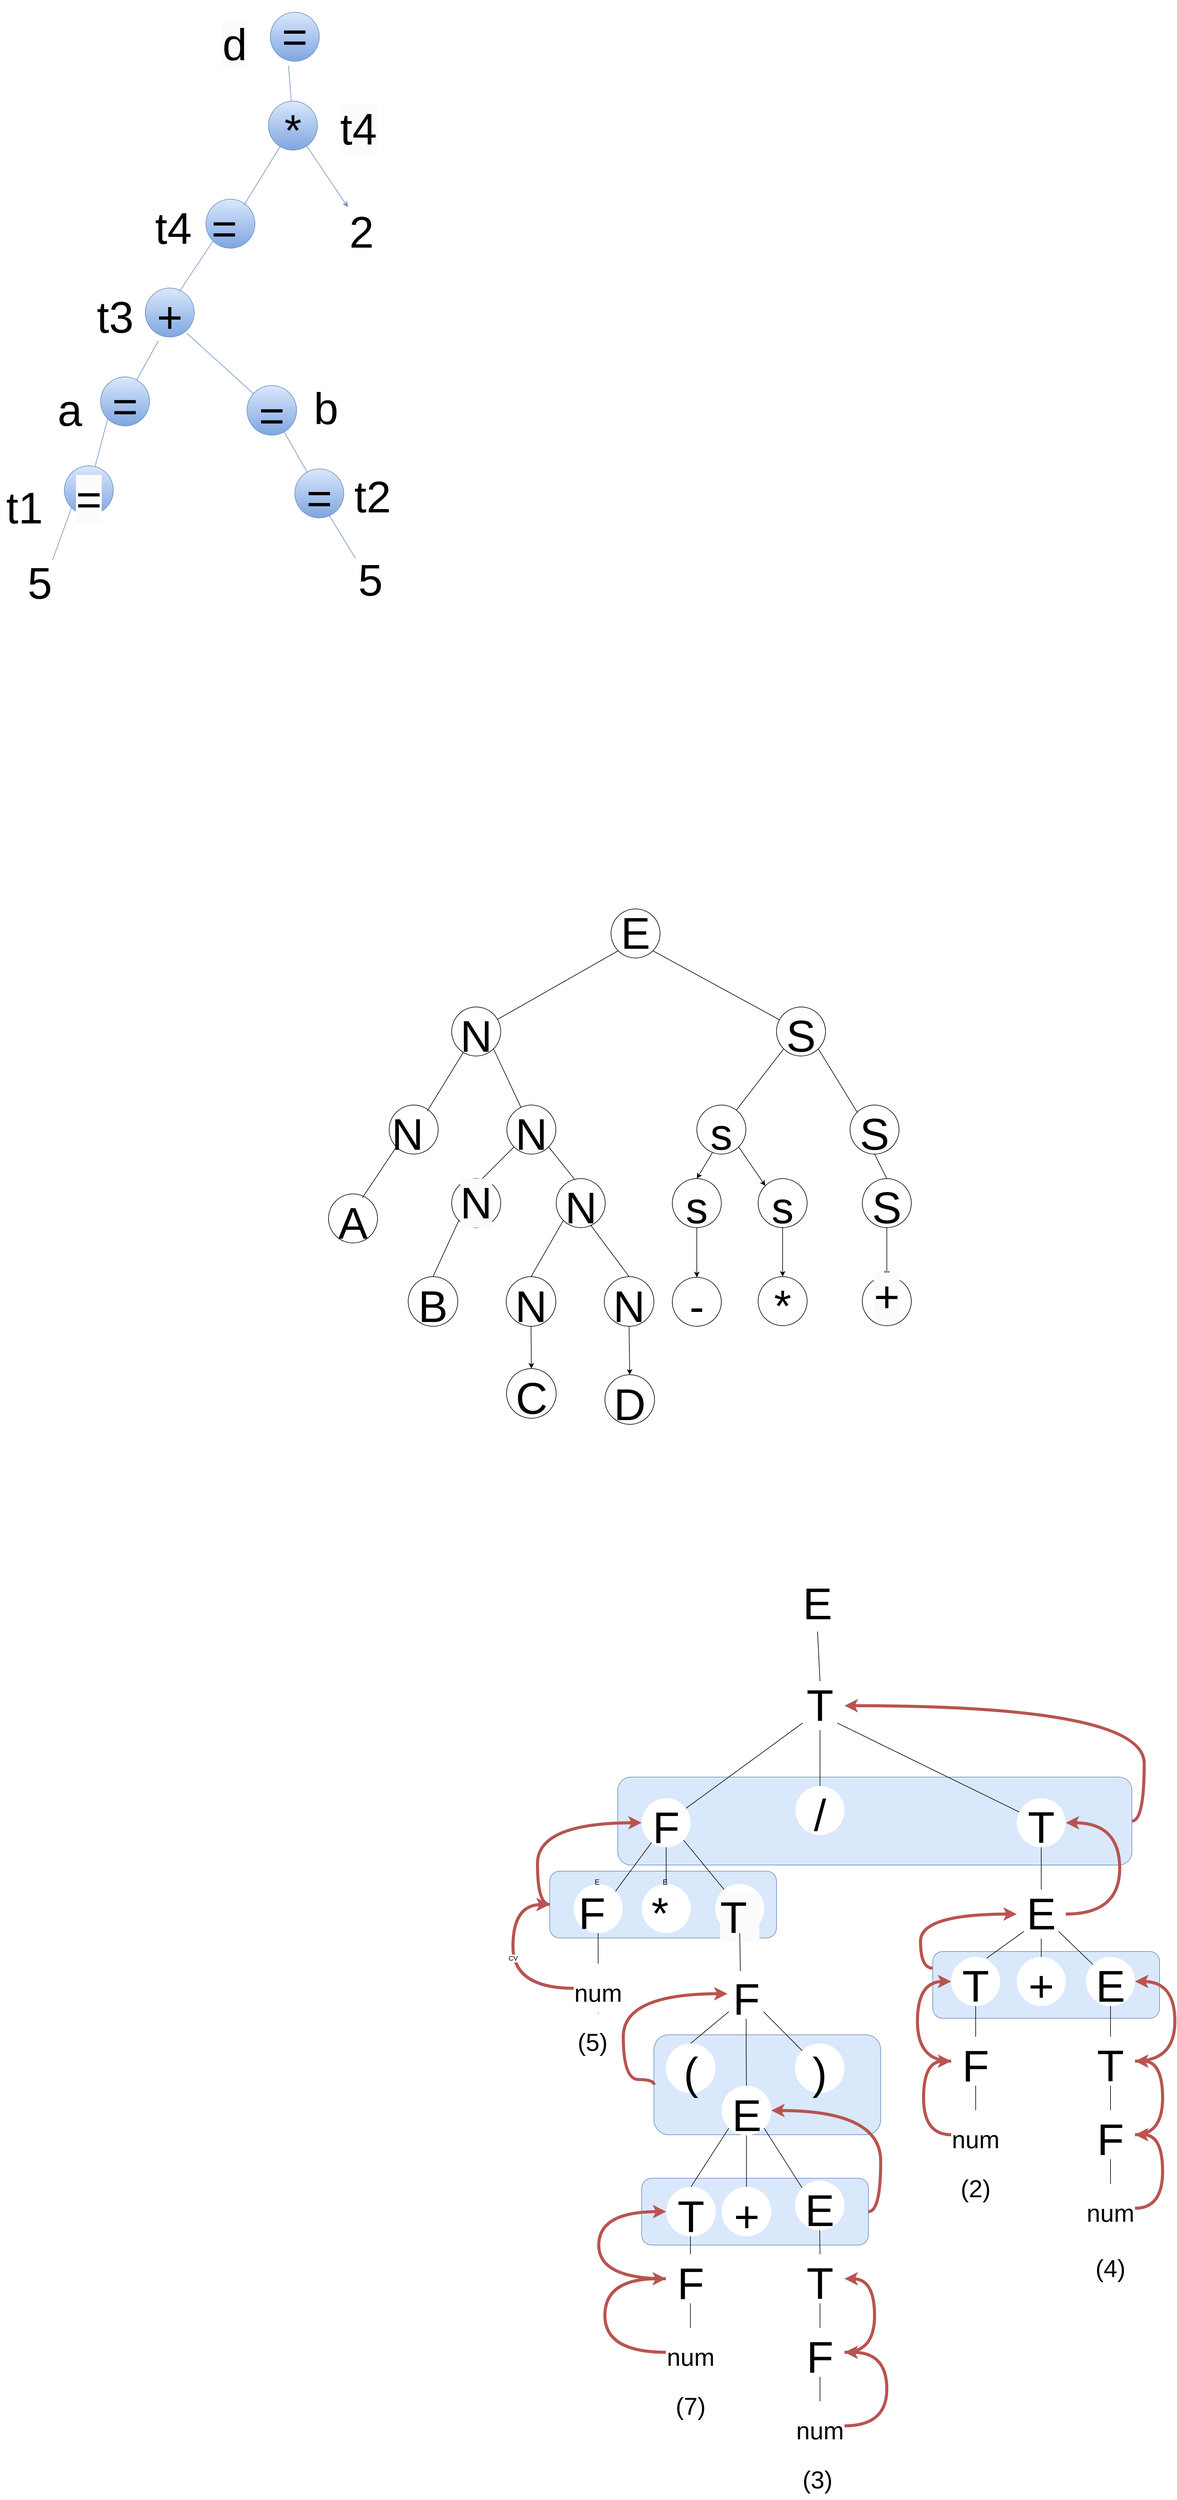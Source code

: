 <mxfile version="21.3.7" type="github">
  <diagram name="Página-1" id="ctuaCCEONeRu-UQQ15on">
    <mxGraphModel dx="4300" dy="3403" grid="0" gridSize="10" guides="0" tooltips="1" connect="0" arrows="1" fold="1" page="0" pageScale="1" pageWidth="827" pageHeight="1169" math="0" shadow="0">
      <root>
        <mxCell id="0" />
        <mxCell id="1" parent="0" />
        <mxCell id="TmmVjf3RlNFTlxT1t_Zc-83" style="edgeStyle=orthogonalEdgeStyle;rounded=0;orthogonalLoop=1;jettySize=auto;html=1;exitX=1;exitY=0.5;exitDx=0;exitDy=0;entryX=1;entryY=0.5;entryDx=0;entryDy=0;curved=1;fillColor=#f8cecc;strokeColor=#b85450;strokeWidth=5;" edge="1" parent="1" source="TmmVjf3RlNFTlxT1t_Zc-82" target="Yp0V5SWUf1lsGIYas0BM-96">
          <mxGeometry relative="1" as="geometry" />
        </mxCell>
        <mxCell id="TmmVjf3RlNFTlxT1t_Zc-82" value="" style="rounded=1;whiteSpace=wrap;html=1;fillColor=#dae8fc;strokeColor=#6c8ebf;" vertex="1" parent="1">
          <mxGeometry x="541" y="1496.5" width="839" height="143.5" as="geometry" />
        </mxCell>
        <mxCell id="TmmVjf3RlNFTlxT1t_Zc-57" value="" style="rounded=1;whiteSpace=wrap;html=1;fillColor=#dae8fc;strokeColor=#6c8ebf;" vertex="1" parent="1">
          <mxGeometry x="580" y="2151" width="370" height="109" as="geometry" />
        </mxCell>
        <mxCell id="TmmVjf3RlNFTlxT1t_Zc-56" value="" style="rounded=1;whiteSpace=wrap;html=1;fillColor=#dae8fc;strokeColor=#6c8ebf;" vertex="1" parent="1">
          <mxGeometry x="600" y="1917" width="370" height="163" as="geometry" />
        </mxCell>
        <mxCell id="TmmVjf3RlNFTlxT1t_Zc-79" style="edgeStyle=orthogonalEdgeStyle;rounded=0;orthogonalLoop=1;jettySize=auto;html=1;exitX=0;exitY=0.25;exitDx=0;exitDy=0;entryX=0;entryY=0.5;entryDx=0;entryDy=0;curved=1;fillColor=#f8cecc;strokeColor=#b85450;strokeWidth=5;" edge="1" parent="1" source="TmmVjf3RlNFTlxT1t_Zc-55" target="Yp0V5SWUf1lsGIYas0BM-104">
          <mxGeometry relative="1" as="geometry" />
        </mxCell>
        <mxCell id="TmmVjf3RlNFTlxT1t_Zc-55" value="" style="rounded=1;whiteSpace=wrap;html=1;fillColor=#dae8fc;strokeColor=#6c8ebf;" vertex="1" parent="1">
          <mxGeometry x="1055" y="1781" width="370" height="109" as="geometry" />
        </mxCell>
        <mxCell id="Yp0V5SWUf1lsGIYas0BM-1" value="&lt;span style=&quot;font-size: 72px;&quot;&gt;E&lt;/span&gt;" style="ellipse;whiteSpace=wrap;html=1;aspect=fixed;" parent="1" vertex="1">
          <mxGeometry x="530" y="80" width="80" height="80" as="geometry" />
        </mxCell>
        <mxCell id="TmmVjf3RlNFTlxT1t_Zc-58" style="edgeStyle=orthogonalEdgeStyle;rounded=0;orthogonalLoop=1;jettySize=auto;html=1;exitX=0;exitY=0.5;exitDx=0;exitDy=0;entryX=0;entryY=0.5;entryDx=0;entryDy=0;curved=1;strokeWidth=5;fillColor=#f8cecc;strokeColor=#b85450;" edge="1" parent="1" source="TmmVjf3RlNFTlxT1t_Zc-54" target="Yp0V5SWUf1lsGIYas0BM-97">
          <mxGeometry relative="1" as="geometry" />
        </mxCell>
        <mxCell id="TmmVjf3RlNFTlxT1t_Zc-54" value="" style="rounded=1;whiteSpace=wrap;html=1;fillColor=#dae8fc;strokeColor=#6c8ebf;" vertex="1" parent="1">
          <mxGeometry x="430" y="1650" width="370" height="109" as="geometry" />
        </mxCell>
        <mxCell id="Yp0V5SWUf1lsGIYas0BM-2" value="&lt;br&gt;&lt;span style=&quot;font-size: 72px;&quot;&gt;N&lt;/span&gt;" style="ellipse;whiteSpace=wrap;html=1;aspect=fixed;" parent="1" vertex="1">
          <mxGeometry x="270" y="240" width="80" height="80" as="geometry" />
        </mxCell>
        <mxCell id="Yp0V5SWUf1lsGIYas0BM-3" value="&lt;br&gt;&lt;span style=&quot;font-size: 72px;&quot;&gt;S&lt;/span&gt;&lt;br&gt;" style="ellipse;whiteSpace=wrap;html=1;aspect=fixed;" parent="1" vertex="1">
          <mxGeometry x="800" y="240" width="80" height="80" as="geometry" />
        </mxCell>
        <mxCell id="Yp0V5SWUf1lsGIYas0BM-4" value="&lt;br&gt;&lt;span style=&quot;font-size: 72px;&quot;&gt;N&amp;nbsp;&lt;/span&gt;&lt;br&gt;" style="ellipse;whiteSpace=wrap;html=1;aspect=fixed;" parent="1" vertex="1">
          <mxGeometry x="168" y="400" width="80" height="80" as="geometry" />
        </mxCell>
        <mxCell id="Yp0V5SWUf1lsGIYas0BM-5" value="&lt;br&gt;&lt;span style=&quot;font-size: 72px;&quot;&gt;N&lt;/span&gt;" style="ellipse;whiteSpace=wrap;html=1;aspect=fixed;" parent="1" vertex="1">
          <mxGeometry x="360" y="400" width="80" height="80" as="geometry" />
        </mxCell>
        <mxCell id="Yp0V5SWUf1lsGIYas0BM-47" style="edgeStyle=none;rounded=0;orthogonalLoop=1;jettySize=auto;html=1;entryX=0.5;entryY=0;entryDx=0;entryDy=0;" parent="1" target="Yp0V5SWUf1lsGIYas0BM-46" edge="1">
          <mxGeometry relative="1" as="geometry">
            <mxPoint x="700" y="470" as="sourcePoint" />
          </mxGeometry>
        </mxCell>
        <mxCell id="Yp0V5SWUf1lsGIYas0BM-49" style="edgeStyle=none;rounded=0;orthogonalLoop=1;jettySize=auto;html=1;exitX=1;exitY=1;exitDx=0;exitDy=0;entryX=0;entryY=0;entryDx=0;entryDy=0;" parent="1" source="Yp0V5SWUf1lsGIYas0BM-6" target="Yp0V5SWUf1lsGIYas0BM-48" edge="1">
          <mxGeometry relative="1" as="geometry" />
        </mxCell>
        <mxCell id="Yp0V5SWUf1lsGIYas0BM-6" value="&lt;br&gt;&lt;span style=&quot;font-size: 72px;&quot;&gt;s&lt;/span&gt;&lt;br&gt;" style="ellipse;whiteSpace=wrap;html=1;aspect=fixed;" parent="1" vertex="1">
          <mxGeometry x="670" y="400" width="80" height="80" as="geometry" />
        </mxCell>
        <mxCell id="Yp0V5SWUf1lsGIYas0BM-7" value="&lt;br&gt;&lt;span style=&quot;font-size: 72px;&quot;&gt;S&lt;/span&gt;&lt;br&gt;" style="ellipse;whiteSpace=wrap;html=1;aspect=fixed;" parent="1" vertex="1">
          <mxGeometry x="920" y="400" width="80" height="80" as="geometry" />
        </mxCell>
        <mxCell id="Yp0V5SWUf1lsGIYas0BM-8" value="&#xa;&lt;br style=&quot;border-color: var(--border-color); color: rgb(0, 0, 0); font-family: Helvetica; font-size: 12px; font-style: normal; font-variant-ligatures: normal; font-variant-caps: normal; font-weight: 400; letter-spacing: normal; orphans: 2; text-align: center; text-indent: 0px; text-transform: none; widows: 2; word-spacing: 0px; -webkit-text-stroke-width: 0px; background-color: rgb(251, 251, 251); text-decoration-thickness: initial; text-decoration-style: initial; text-decoration-color: initial;&quot;&gt;&lt;span style=&quot;border-color: var(--border-color); color: rgb(0, 0, 0); font-family: Helvetica; font-style: normal; font-variant-ligatures: normal; font-variant-caps: normal; font-weight: 400; letter-spacing: normal; orphans: 2; text-align: center; text-indent: 0px; text-transform: none; widows: 2; word-spacing: 0px; -webkit-text-stroke-width: 0px; background-color: rgb(251, 251, 251); text-decoration-thickness: initial; text-decoration-style: initial; text-decoration-color: initial; font-size: 72px;&quot;&gt;N&lt;/span&gt;&#xa;&#xa;" style="ellipse;whiteSpace=wrap;html=1;aspect=fixed;" parent="1" vertex="1">
          <mxGeometry x="270" y="520" width="80" height="80" as="geometry" />
        </mxCell>
        <mxCell id="Yp0V5SWUf1lsGIYas0BM-9" value="&lt;br&gt;&lt;span style=&quot;font-size: 72px;&quot;&gt;N&lt;/span&gt;&lt;br&gt;" style="ellipse;whiteSpace=wrap;html=1;aspect=fixed;" parent="1" vertex="1">
          <mxGeometry x="440.5" y="520" width="80" height="80" as="geometry" />
        </mxCell>
        <mxCell id="Yp0V5SWUf1lsGIYas0BM-53" style="edgeStyle=none;rounded=0;orthogonalLoop=1;jettySize=auto;html=1;exitX=0.5;exitY=1;exitDx=0;exitDy=0;entryX=0.5;entryY=0;entryDx=0;entryDy=0;" parent="1" source="Yp0V5SWUf1lsGIYas0BM-10" target="Yp0V5SWUf1lsGIYas0BM-13" edge="1">
          <mxGeometry relative="1" as="geometry" />
        </mxCell>
        <mxCell id="Yp0V5SWUf1lsGIYas0BM-10" value="&lt;br&gt;&lt;span style=&quot;font-size: 72px;&quot;&gt;S&lt;/span&gt;&lt;br&gt;" style="ellipse;whiteSpace=wrap;html=1;aspect=fixed;" parent="1" vertex="1">
          <mxGeometry x="940" y="520" width="80" height="80" as="geometry" />
        </mxCell>
        <mxCell id="Yp0V5SWUf1lsGIYas0BM-12" value="&lt;br&gt;&lt;span style=&quot;font-size: 72px;&quot;&gt;-&lt;/span&gt;&lt;br&gt;" style="ellipse;whiteSpace=wrap;html=1;aspect=fixed;" parent="1" vertex="1">
          <mxGeometry x="630" y="681" width="80" height="80" as="geometry" />
        </mxCell>
        <mxCell id="Yp0V5SWUf1lsGIYas0BM-13" value="&#xa;&lt;span style=&quot;color: rgb(0, 0, 0); font-family: Helvetica; font-size: 72px; font-style: normal; font-variant-ligatures: normal; font-variant-caps: normal; font-weight: 400; letter-spacing: normal; orphans: 2; text-align: center; text-indent: 0px; text-transform: none; widows: 2; word-spacing: 0px; -webkit-text-stroke-width: 0px; background-color: rgb(251, 251, 251); text-decoration-thickness: initial; text-decoration-style: initial; text-decoration-color: initial; float: none; display: inline !important;&quot;&gt;+&lt;/span&gt;&#xa;&#xa;" style="ellipse;whiteSpace=wrap;html=1;aspect=fixed;" parent="1" vertex="1">
          <mxGeometry x="940" y="680" width="80" height="80" as="geometry" />
        </mxCell>
        <mxCell id="Yp0V5SWUf1lsGIYas0BM-14" value="&lt;br&gt;&lt;span style=&quot;font-size: 72px;&quot;&gt;B&lt;/span&gt;&lt;br&gt;" style="ellipse;whiteSpace=wrap;html=1;aspect=fixed;" parent="1" vertex="1">
          <mxGeometry x="199" y="680" width="81" height="81" as="geometry" />
        </mxCell>
        <mxCell id="Yp0V5SWUf1lsGIYas0BM-15" value="&lt;br&gt;&lt;span style=&quot;font-size: 72px;&quot;&gt;A&lt;/span&gt;&lt;br&gt;" style="ellipse;whiteSpace=wrap;html=1;aspect=fixed;" parent="1" vertex="1">
          <mxGeometry x="69" y="545" width="80" height="80" as="geometry" />
        </mxCell>
        <mxCell id="Yp0V5SWUf1lsGIYas0BM-17" value="" style="endArrow=none;html=1;rounded=0;entryX=0;entryY=1;entryDx=0;entryDy=0;" parent="1" source="Yp0V5SWUf1lsGIYas0BM-2" target="Yp0V5SWUf1lsGIYas0BM-1" edge="1">
          <mxGeometry width="50" height="50" relative="1" as="geometry">
            <mxPoint x="410" y="440" as="sourcePoint" />
            <mxPoint x="460" y="390" as="targetPoint" />
          </mxGeometry>
        </mxCell>
        <mxCell id="Yp0V5SWUf1lsGIYas0BM-18" value="" style="endArrow=none;html=1;rounded=0;" parent="1" target="Yp0V5SWUf1lsGIYas0BM-2" edge="1">
          <mxGeometry width="50" height="50" relative="1" as="geometry">
            <mxPoint x="230" y="410" as="sourcePoint" />
            <mxPoint x="313" y="295" as="targetPoint" />
          </mxGeometry>
        </mxCell>
        <mxCell id="Yp0V5SWUf1lsGIYas0BM-19" value="" style="endArrow=none;html=1;rounded=0;entryX=1;entryY=1;entryDx=0;entryDy=0;" parent="1" source="Yp0V5SWUf1lsGIYas0BM-3" target="Yp0V5SWUf1lsGIYas0BM-1" edge="1">
          <mxGeometry width="50" height="50" relative="1" as="geometry">
            <mxPoint x="359" y="273" as="sourcePoint" />
            <mxPoint x="472" y="168" as="targetPoint" />
          </mxGeometry>
        </mxCell>
        <mxCell id="Yp0V5SWUf1lsGIYas0BM-20" value="" style="endArrow=none;html=1;rounded=0;entryX=0;entryY=1;entryDx=0;entryDy=0;" parent="1" source="Yp0V5SWUf1lsGIYas0BM-6" target="Yp0V5SWUf1lsGIYas0BM-3" edge="1">
          <mxGeometry width="50" height="50" relative="1" as="geometry">
            <mxPoint x="527" y="415" as="sourcePoint" />
            <mxPoint x="640" y="310" as="targetPoint" />
          </mxGeometry>
        </mxCell>
        <mxCell id="Yp0V5SWUf1lsGIYas0BM-21" value="" style="endArrow=none;html=1;rounded=0;entryX=0.5;entryY=1;entryDx=0;entryDy=0;exitX=0.5;exitY=0;exitDx=0;exitDy=0;" parent="1" source="Yp0V5SWUf1lsGIYas0BM-10" target="Yp0V5SWUf1lsGIYas0BM-7" edge="1">
          <mxGeometry width="50" height="50" relative="1" as="geometry">
            <mxPoint x="660" y="555" as="sourcePoint" />
            <mxPoint x="773" y="450" as="targetPoint" />
          </mxGeometry>
        </mxCell>
        <mxCell id="Yp0V5SWUf1lsGIYas0BM-23" value="" style="endArrow=none;html=1;rounded=0;entryX=0;entryY=1;entryDx=0;entryDy=0;exitX=0.693;exitY=0.077;exitDx=0;exitDy=0;exitPerimeter=0;" parent="1" source="Yp0V5SWUf1lsGIYas0BM-15" target="Yp0V5SWUf1lsGIYas0BM-4" edge="1">
          <mxGeometry width="50" height="50" relative="1" as="geometry">
            <mxPoint x="250" y="640" as="sourcePoint" />
            <mxPoint x="333" y="570" as="targetPoint" />
          </mxGeometry>
        </mxCell>
        <mxCell id="Yp0V5SWUf1lsGIYas0BM-24" value="" style="endArrow=none;html=1;rounded=0;entryX=1;entryY=1;entryDx=0;entryDy=0;" parent="1" source="Yp0V5SWUf1lsGIYas0BM-5" target="Yp0V5SWUf1lsGIYas0BM-2" edge="1">
          <mxGeometry width="50" height="50" relative="1" as="geometry">
            <mxPoint x="440" y="426" as="sourcePoint" />
            <mxPoint x="318" y="320" as="targetPoint" />
          </mxGeometry>
        </mxCell>
        <mxCell id="Yp0V5SWUf1lsGIYas0BM-25" value="" style="endArrow=none;html=1;rounded=0;entryX=1;entryY=1;entryDx=0;entryDy=0;exitX=0;exitY=0;exitDx=0;exitDy=0;" parent="1" source="Yp0V5SWUf1lsGIYas0BM-7" target="Yp0V5SWUf1lsGIYas0BM-3" edge="1">
          <mxGeometry width="50" height="50" relative="1" as="geometry">
            <mxPoint x="782" y="416" as="sourcePoint" />
            <mxPoint x="660" y="310" as="targetPoint" />
          </mxGeometry>
        </mxCell>
        <mxCell id="Yp0V5SWUf1lsGIYas0BM-26" value="" style="endArrow=none;html=1;rounded=0;entryX=1;entryY=1;entryDx=0;entryDy=0;exitX=0.382;exitY=0.025;exitDx=0;exitDy=0;exitPerimeter=0;" parent="1" source="Yp0V5SWUf1lsGIYas0BM-9" target="Yp0V5SWUf1lsGIYas0BM-5" edge="1">
          <mxGeometry width="50" height="50" relative="1" as="geometry">
            <mxPoint x="512" y="556" as="sourcePoint" />
            <mxPoint x="420" y="480" as="targetPoint" />
          </mxGeometry>
        </mxCell>
        <mxCell id="Yp0V5SWUf1lsGIYas0BM-27" value="" style="endArrow=none;html=1;rounded=0;entryX=0;entryY=1;entryDx=0;entryDy=0;" parent="1" target="Yp0V5SWUf1lsGIYas0BM-5" edge="1">
          <mxGeometry width="50" height="50" relative="1" as="geometry">
            <mxPoint x="320" y="520" as="sourcePoint" />
            <mxPoint x="379" y="460" as="targetPoint" />
          </mxGeometry>
        </mxCell>
        <mxCell id="Yp0V5SWUf1lsGIYas0BM-29" value="" style="endArrow=none;html=1;rounded=0;entryX=0;entryY=1;entryDx=0;entryDy=0;exitX=0.5;exitY=0;exitDx=0;exitDy=0;" parent="1" source="Yp0V5SWUf1lsGIYas0BM-14" target="Yp0V5SWUf1lsGIYas0BM-8" edge="1">
          <mxGeometry width="50" height="50" relative="1" as="geometry">
            <mxPoint x="390" y="650" as="sourcePoint" />
            <mxPoint x="300" y="584" as="targetPoint" />
          </mxGeometry>
        </mxCell>
        <mxCell id="Yp0V5SWUf1lsGIYas0BM-34" value="&lt;br&gt;&lt;span style=&quot;font-size: 72px;&quot;&gt;N&lt;/span&gt;" style="ellipse;whiteSpace=wrap;html=1;aspect=fixed;" parent="1" vertex="1">
          <mxGeometry x="519" y="680" width="81" height="81" as="geometry" />
        </mxCell>
        <mxCell id="Yp0V5SWUf1lsGIYas0BM-36" value="" style="endArrow=none;html=1;rounded=0;entryX=0.7;entryY=0.945;entryDx=0;entryDy=0;exitX=0.5;exitY=0;exitDx=0;exitDy=0;entryPerimeter=0;" parent="1" source="Yp0V5SWUf1lsGIYas0BM-34" target="Yp0V5SWUf1lsGIYas0BM-9" edge="1">
          <mxGeometry width="50" height="50" relative="1" as="geometry">
            <mxPoint x="976" y="656" as="sourcePoint" />
            <mxPoint x="918" y="598" as="targetPoint" />
          </mxGeometry>
        </mxCell>
        <mxCell id="Yp0V5SWUf1lsGIYas0BM-44" style="rounded=0;orthogonalLoop=1;jettySize=auto;html=1;exitX=0.5;exitY=1;exitDx=0;exitDy=0;entryX=0.5;entryY=0;entryDx=0;entryDy=0;" parent="1" source="Yp0V5SWUf1lsGIYas0BM-37" target="Yp0V5SWUf1lsGIYas0BM-41" edge="1">
          <mxGeometry relative="1" as="geometry" />
        </mxCell>
        <mxCell id="Yp0V5SWUf1lsGIYas0BM-37" value="&lt;br&gt;&lt;span style=&quot;font-size: 72px;&quot;&gt;N&lt;/span&gt;" style="ellipse;whiteSpace=wrap;html=1;aspect=fixed;" parent="1" vertex="1">
          <mxGeometry x="359" y="680" width="81" height="81" as="geometry" />
        </mxCell>
        <mxCell id="Yp0V5SWUf1lsGIYas0BM-40" value="" style="endArrow=none;html=1;rounded=0;entryX=0;entryY=1;entryDx=0;entryDy=0;exitX=0.5;exitY=0;exitDx=0;exitDy=0;" parent="1" source="Yp0V5SWUf1lsGIYas0BM-37" target="Yp0V5SWUf1lsGIYas0BM-9" edge="1">
          <mxGeometry width="50" height="50" relative="1" as="geometry">
            <mxPoint x="818" y="662" as="sourcePoint" />
            <mxPoint x="860" y="600" as="targetPoint" />
          </mxGeometry>
        </mxCell>
        <mxCell id="Yp0V5SWUf1lsGIYas0BM-41" value="&lt;br&gt;&lt;span style=&quot;font-size: 72px;&quot;&gt;C&lt;/span&gt;" style="ellipse;whiteSpace=wrap;html=1;aspect=fixed;" parent="1" vertex="1">
          <mxGeometry x="359.5" y="830" width="81" height="81" as="geometry" />
        </mxCell>
        <mxCell id="Yp0V5SWUf1lsGIYas0BM-42" value="&lt;br&gt;&lt;span style=&quot;font-size: 72px;&quot;&gt;D&lt;/span&gt;" style="ellipse;whiteSpace=wrap;html=1;aspect=fixed;" parent="1" vertex="1">
          <mxGeometry x="520" y="840" width="81" height="81" as="geometry" />
        </mxCell>
        <mxCell id="Yp0V5SWUf1lsGIYas0BM-45" style="rounded=0;orthogonalLoop=1;jettySize=auto;html=1;exitX=0.5;exitY=1;exitDx=0;exitDy=0;entryX=0.5;entryY=0;entryDx=0;entryDy=0;" parent="1" source="Yp0V5SWUf1lsGIYas0BM-34" target="Yp0V5SWUf1lsGIYas0BM-42" edge="1">
          <mxGeometry relative="1" as="geometry">
            <mxPoint x="431" y="771" as="sourcePoint" />
            <mxPoint x="410" y="840" as="targetPoint" />
          </mxGeometry>
        </mxCell>
        <mxCell id="Yp0V5SWUf1lsGIYas0BM-50" style="edgeStyle=none;rounded=0;orthogonalLoop=1;jettySize=auto;html=1;exitX=0.5;exitY=1;exitDx=0;exitDy=0;" parent="1" source="Yp0V5SWUf1lsGIYas0BM-46" target="Yp0V5SWUf1lsGIYas0BM-12" edge="1">
          <mxGeometry relative="1" as="geometry" />
        </mxCell>
        <mxCell id="Yp0V5SWUf1lsGIYas0BM-46" value="&lt;br&gt;&lt;span style=&quot;font-size: 72px;&quot;&gt;s&lt;/span&gt;&lt;br&gt;" style="ellipse;whiteSpace=wrap;html=1;aspect=fixed;" parent="1" vertex="1">
          <mxGeometry x="630" y="520" width="80" height="80" as="geometry" />
        </mxCell>
        <mxCell id="Yp0V5SWUf1lsGIYas0BM-52" style="edgeStyle=none;rounded=0;orthogonalLoop=1;jettySize=auto;html=1;exitX=0.5;exitY=1;exitDx=0;exitDy=0;entryX=0.5;entryY=0;entryDx=0;entryDy=0;" parent="1" source="Yp0V5SWUf1lsGIYas0BM-48" target="Yp0V5SWUf1lsGIYas0BM-51" edge="1">
          <mxGeometry relative="1" as="geometry" />
        </mxCell>
        <mxCell id="Yp0V5SWUf1lsGIYas0BM-48" value="&lt;br&gt;&lt;span style=&quot;font-size: 72px;&quot;&gt;s&lt;/span&gt;&lt;br&gt;" style="ellipse;whiteSpace=wrap;html=1;aspect=fixed;" parent="1" vertex="1">
          <mxGeometry x="770" y="520" width="80" height="80" as="geometry" />
        </mxCell>
        <mxCell id="Yp0V5SWUf1lsGIYas0BM-51" value="&lt;br&gt;&lt;span style=&quot;font-size: 72px;&quot;&gt;*&lt;/span&gt;" style="ellipse;whiteSpace=wrap;html=1;aspect=fixed;" parent="1" vertex="1">
          <mxGeometry x="770" y="680" width="80" height="80" as="geometry" />
        </mxCell>
        <mxCell id="Yp0V5SWUf1lsGIYas0BM-96" value="&lt;span style=&quot;font-size: 72px;&quot;&gt;T&lt;/span&gt;" style="ellipse;whiteSpace=wrap;html=1;aspect=fixed;strokeColor=none;" parent="1" vertex="1">
          <mxGeometry x="831" y="1340" width="80" height="80" as="geometry" />
        </mxCell>
        <mxCell id="TmmVjf3RlNFTlxT1t_Zc-30" style="edgeStyle=orthogonalEdgeStyle;rounded=0;orthogonalLoop=1;jettySize=auto;html=1;exitX=0.5;exitY=1;exitDx=0;exitDy=0;entryX=0.5;entryY=0;entryDx=0;entryDy=0;endArrow=none;endFill=0;" edge="1" parent="1" source="Yp0V5SWUf1lsGIYas0BM-97" target="Yp0V5SWUf1lsGIYas0BM-141">
          <mxGeometry relative="1" as="geometry" />
        </mxCell>
        <mxCell id="Yp0V5SWUf1lsGIYas0BM-97" value="&lt;br&gt;&lt;span style=&quot;font-size: 72px;&quot;&gt;F&lt;/span&gt;" style="ellipse;whiteSpace=wrap;html=1;aspect=fixed;strokeColor=none;" parent="1" vertex="1">
          <mxGeometry x="580" y="1531" width="80" height="80" as="geometry" />
        </mxCell>
        <mxCell id="Yp0V5SWUf1lsGIYas0BM-98" value="&lt;br&gt;&lt;span style=&quot;font-size: 72px;&quot;&gt;T&lt;/span&gt;" style="ellipse;whiteSpace=wrap;html=1;aspect=fixed;strokeColor=none;" parent="1" vertex="1">
          <mxGeometry x="1192" y="1531" width="80" height="80" as="geometry" />
        </mxCell>
        <mxCell id="Yp0V5SWUf1lsGIYas0BM-99" value="E&amp;nbsp;&lt;br&gt;&lt;span style=&quot;font-size: 72px;&quot;&gt;F&amp;nbsp;&lt;/span&gt;" style="ellipse;whiteSpace=wrap;html=1;aspect=fixed;strokeColor=none;" parent="1" vertex="1">
          <mxGeometry x="469" y="1671" width="80" height="80" as="geometry" />
        </mxCell>
        <mxCell id="Yp0V5SWUf1lsGIYas0BM-100" value="&lt;br&gt;&lt;br style=&quot;border-color: var(--border-color); color: rgb(0, 0, 0); font-family: Helvetica; font-size: 12px; font-style: normal; font-variant-ligatures: normal; font-variant-caps: normal; font-weight: 400; letter-spacing: normal; orphans: 2; text-align: center; text-indent: 0px; text-transform: none; widows: 2; word-spacing: 0px; -webkit-text-stroke-width: 0px; background-color: rgb(251, 251, 251); text-decoration-thickness: initial; text-decoration-style: initial; text-decoration-color: initial;&quot;&gt;&lt;span style=&quot;border-color: var(--border-color); color: rgb(0, 0, 0); font-family: Helvetica; font-style: normal; font-variant-ligatures: normal; font-variant-caps: normal; font-weight: 400; letter-spacing: normal; orphans: 2; text-align: center; text-indent: 0px; text-transform: none; widows: 2; word-spacing: 0px; -webkit-text-stroke-width: 0px; background-color: rgb(251, 251, 251); text-decoration-thickness: initial; text-decoration-style: initial; text-decoration-color: initial; font-size: 72px;&quot;&gt;T&amp;nbsp;&lt;/span&gt;" style="ellipse;whiteSpace=wrap;html=1;aspect=fixed;strokeColor=none;" parent="1" vertex="1">
          <mxGeometry x="700" y="1671" width="80" height="80" as="geometry" />
        </mxCell>
        <mxCell id="TmmVjf3RlNFTlxT1t_Zc-22" style="edgeStyle=orthogonalEdgeStyle;rounded=0;orthogonalLoop=1;jettySize=auto;html=1;exitX=0.5;exitY=1;exitDx=0;exitDy=0;startArrow=none;startFill=0;endArrow=none;endFill=0;" edge="1" parent="1" source="Yp0V5SWUf1lsGIYas0BM-103" target="TmmVjf3RlNFTlxT1t_Zc-11">
          <mxGeometry relative="1" as="geometry" />
        </mxCell>
        <mxCell id="Yp0V5SWUf1lsGIYas0BM-103" value="&lt;br&gt;&lt;span style=&quot;font-size: 72px;&quot;&gt;E&lt;/span&gt;" style="ellipse;whiteSpace=wrap;html=1;aspect=fixed;strokeColor=none;" parent="1" vertex="1">
          <mxGeometry x="1305" y="1790" width="80" height="80" as="geometry" />
        </mxCell>
        <mxCell id="TmmVjf3RlNFTlxT1t_Zc-80" style="edgeStyle=orthogonalEdgeStyle;rounded=0;orthogonalLoop=1;jettySize=auto;html=1;exitX=1;exitY=0.5;exitDx=0;exitDy=0;entryX=1;entryY=0.5;entryDx=0;entryDy=0;fillColor=#f8cecc;strokeColor=#b85450;strokeWidth=5;curved=1;" edge="1" parent="1" source="Yp0V5SWUf1lsGIYas0BM-104" target="Yp0V5SWUf1lsGIYas0BM-98">
          <mxGeometry relative="1" as="geometry">
            <Array as="points">
              <mxPoint x="1360" y="1720" />
              <mxPoint x="1360" y="1571" />
            </Array>
          </mxGeometry>
        </mxCell>
        <mxCell id="Yp0V5SWUf1lsGIYas0BM-104" value="&lt;span style=&quot;font-size: 72px;&quot;&gt;E&lt;/span&gt;" style="ellipse;whiteSpace=wrap;html=1;aspect=fixed;strokeColor=none;" parent="1" vertex="1">
          <mxGeometry x="1192" y="1680" width="80" height="80" as="geometry" />
        </mxCell>
        <mxCell id="TmmVjf3RlNFTlxT1t_Zc-53" style="edgeStyle=orthogonalEdgeStyle;rounded=0;orthogonalLoop=1;jettySize=auto;html=1;exitX=0.5;exitY=1;exitDx=0;exitDy=0;endArrow=none;endFill=0;" edge="1" parent="1" source="Yp0V5SWUf1lsGIYas0BM-106" target="TmmVjf3RlNFTlxT1t_Zc-33">
          <mxGeometry relative="1" as="geometry" />
        </mxCell>
        <mxCell id="Yp0V5SWUf1lsGIYas0BM-106" value="&lt;br&gt;&lt;span style=&quot;font-size: 72px;&quot;&gt;F&lt;/span&gt;" style="ellipse;whiteSpace=wrap;html=1;aspect=fixed;strokeColor=none;" parent="1" vertex="1">
          <mxGeometry x="710.5" y="1811" width="80" height="80" as="geometry" />
        </mxCell>
        <mxCell id="Yp0V5SWUf1lsGIYas0BM-113" value="" style="endArrow=none;html=1;rounded=0;entryX=0;entryY=1;entryDx=0;entryDy=0;" parent="1" source="Yp0V5SWUf1lsGIYas0BM-97" target="Yp0V5SWUf1lsGIYas0BM-96" edge="1">
          <mxGeometry width="50" height="50" relative="1" as="geometry">
            <mxPoint x="775" y="1741" as="sourcePoint" />
            <mxPoint x="825" y="1691" as="targetPoint" />
          </mxGeometry>
        </mxCell>
        <mxCell id="Yp0V5SWUf1lsGIYas0BM-114" value="" style="endArrow=none;html=1;rounded=0;exitX=1;exitY=0;exitDx=0;exitDy=0;" parent="1" target="Yp0V5SWUf1lsGIYas0BM-97" edge="1" source="Yp0V5SWUf1lsGIYas0BM-99">
          <mxGeometry width="50" height="50" relative="1" as="geometry">
            <mxPoint x="601" y="1683" as="sourcePoint" />
            <mxPoint x="678" y="1596" as="targetPoint" />
          </mxGeometry>
        </mxCell>
        <mxCell id="Yp0V5SWUf1lsGIYas0BM-115" value="" style="endArrow=none;html=1;rounded=0;entryX=1;entryY=1;entryDx=0;entryDy=0;" parent="1" source="Yp0V5SWUf1lsGIYas0BM-98" target="Yp0V5SWUf1lsGIYas0BM-96" edge="1">
          <mxGeometry width="50" height="50" relative="1" as="geometry">
            <mxPoint x="724" y="1574" as="sourcePoint" />
            <mxPoint x="837" y="1469" as="targetPoint" />
          </mxGeometry>
        </mxCell>
        <mxCell id="Yp0V5SWUf1lsGIYas0BM-116" value="" style="endArrow=none;html=1;rounded=0;entryX=1;entryY=1;entryDx=0;entryDy=0;" parent="1" source="Yp0V5SWUf1lsGIYas0BM-103" target="Yp0V5SWUf1lsGIYas0BM-104" edge="1">
          <mxGeometry width="50" height="50" relative="1" as="geometry">
            <mxPoint x="987" y="1725" as="sourcePoint" />
            <mxPoint x="1100" y="1620" as="targetPoint" />
          </mxGeometry>
        </mxCell>
        <mxCell id="Yp0V5SWUf1lsGIYas0BM-118" value="" style="endArrow=none;html=1;rounded=0;entryX=0.5;entryY=1;entryDx=0;entryDy=0;exitX=0.5;exitY=0;exitDx=0;exitDy=0;" parent="1" source="TmmVjf3RlNFTlxT1t_Zc-31" target="Yp0V5SWUf1lsGIYas0BM-99" edge="1">
          <mxGeometry width="50" height="50" relative="1" as="geometry">
            <mxPoint x="489.44" y="1852.16" as="sourcePoint" />
            <mxPoint x="698" y="1871" as="targetPoint" />
            <Array as="points" />
          </mxGeometry>
        </mxCell>
        <mxCell id="Yp0V5SWUf1lsGIYas0BM-119" value="" style="endArrow=none;html=1;rounded=0;entryX=1;entryY=1;entryDx=0;entryDy=0;" parent="1" source="Yp0V5SWUf1lsGIYas0BM-100" target="Yp0V5SWUf1lsGIYas0BM-97" edge="1">
          <mxGeometry width="50" height="50" relative="1" as="geometry">
            <mxPoint x="805" y="1727" as="sourcePoint" />
            <mxPoint x="683" y="1621" as="targetPoint" />
          </mxGeometry>
        </mxCell>
        <mxCell id="Yp0V5SWUf1lsGIYas0BM-120" value="" style="endArrow=none;html=1;rounded=0;entryX=0.5;entryY=1;entryDx=0;entryDy=0;exitX=0.5;exitY=0;exitDx=0;exitDy=0;" parent="1" source="Yp0V5SWUf1lsGIYas0BM-104" target="Yp0V5SWUf1lsGIYas0BM-98" edge="1">
          <mxGeometry width="50" height="50" relative="1" as="geometry">
            <mxPoint x="1147" y="1717" as="sourcePoint" />
            <mxPoint x="1025" y="1611" as="targetPoint" />
          </mxGeometry>
        </mxCell>
        <mxCell id="Yp0V5SWUf1lsGIYas0BM-121" value="" style="endArrow=none;html=1;rounded=0;entryX=0.5;entryY=1;entryDx=0;entryDy=0;exitX=0.382;exitY=0.025;exitDx=0;exitDy=0;exitPerimeter=0;" parent="1" source="Yp0V5SWUf1lsGIYas0BM-106" target="Yp0V5SWUf1lsGIYas0BM-100" edge="1">
          <mxGeometry width="50" height="50" relative="1" as="geometry">
            <mxPoint x="877" y="1857" as="sourcePoint" />
            <mxPoint x="785" y="1781" as="targetPoint" />
          </mxGeometry>
        </mxCell>
        <mxCell id="Yp0V5SWUf1lsGIYas0BM-124" value="&lt;br&gt;&lt;span style=&quot;font-size: 72px;&quot;&gt;)&lt;/span&gt;" style="ellipse;whiteSpace=wrap;html=1;aspect=fixed;strokeColor=none;" parent="1" vertex="1">
          <mxGeometry x="830" y="1931" width="81" height="81" as="geometry" />
        </mxCell>
        <mxCell id="Yp0V5SWUf1lsGIYas0BM-125" value="" style="endArrow=none;html=1;rounded=0;entryX=1;entryY=1;entryDx=0;entryDy=0;exitX=0;exitY=0;exitDx=0;exitDy=0;" parent="1" source="Yp0V5SWUf1lsGIYas0BM-124" target="Yp0V5SWUf1lsGIYas0BM-106" edge="1">
          <mxGeometry width="50" height="50" relative="1" as="geometry">
            <mxPoint x="1341" y="1957" as="sourcePoint" />
            <mxPoint x="1283" y="1899" as="targetPoint" />
          </mxGeometry>
        </mxCell>
        <mxCell id="Yp0V5SWUf1lsGIYas0BM-127" value="&lt;br&gt;&lt;span style=&quot;font-size: 72px;&quot;&gt;(&lt;/span&gt;" style="ellipse;whiteSpace=wrap;html=1;aspect=fixed;strokeColor=none;" parent="1" vertex="1">
          <mxGeometry x="619.5" y="1931" width="81" height="81" as="geometry" />
        </mxCell>
        <mxCell id="Yp0V5SWUf1lsGIYas0BM-128" value="" style="endArrow=none;html=1;rounded=0;entryX=0;entryY=1;entryDx=0;entryDy=0;exitX=0.5;exitY=0;exitDx=0;exitDy=0;" parent="1" source="Yp0V5SWUf1lsGIYas0BM-127" target="Yp0V5SWUf1lsGIYas0BM-106" edge="1">
          <mxGeometry width="50" height="50" relative="1" as="geometry">
            <mxPoint x="1183" y="1963" as="sourcePoint" />
            <mxPoint x="1225" y="1901" as="targetPoint" />
          </mxGeometry>
        </mxCell>
        <mxCell id="TmmVjf3RlNFTlxT1t_Zc-42" style="edgeStyle=orthogonalEdgeStyle;rounded=0;orthogonalLoop=1;jettySize=auto;html=1;exitX=0.5;exitY=1;exitDx=0;exitDy=0;entryX=0.5;entryY=0;entryDx=0;entryDy=0;endArrow=none;endFill=0;" edge="1" parent="1" source="Yp0V5SWUf1lsGIYas0BM-129" target="TmmVjf3RlNFTlxT1t_Zc-38">
          <mxGeometry relative="1" as="geometry" />
        </mxCell>
        <mxCell id="Yp0V5SWUf1lsGIYas0BM-129" value="&lt;br&gt;&lt;span style=&quot;font-size: 72px;&quot;&gt;T&lt;/span&gt;" style="ellipse;whiteSpace=wrap;html=1;aspect=fixed;strokeColor=none;" parent="1" vertex="1">
          <mxGeometry x="620" y="2165" width="81" height="81" as="geometry" />
        </mxCell>
        <mxCell id="TmmVjf3RlNFTlxT1t_Zc-49" style="rounded=0;orthogonalLoop=1;jettySize=auto;html=1;exitX=0.5;exitY=1;exitDx=0;exitDy=0;entryX=0.5;entryY=0;entryDx=0;entryDy=0;endArrow=none;endFill=0;" edge="1" parent="1" source="Yp0V5SWUf1lsGIYas0BM-130" target="TmmVjf3RlNFTlxT1t_Zc-44">
          <mxGeometry relative="1" as="geometry" />
        </mxCell>
        <mxCell id="Yp0V5SWUf1lsGIYas0BM-130" value="&lt;br&gt;&lt;span style=&quot;font-size: 72px;&quot;&gt;E&lt;/span&gt;" style="ellipse;whiteSpace=wrap;html=1;aspect=fixed;strokeColor=none;" parent="1" vertex="1">
          <mxGeometry x="830" y="2155" width="81" height="81" as="geometry" />
        </mxCell>
        <mxCell id="Yp0V5SWUf1lsGIYas0BM-141" value="E&amp;nbsp;&lt;br&gt;&lt;span style=&quot;font-size: 72px;&quot;&gt;*&amp;nbsp;&lt;/span&gt;" style="ellipse;whiteSpace=wrap;html=1;aspect=fixed;strokeColor=none;" parent="1" vertex="1">
          <mxGeometry x="580" y="1671" width="80" height="80" as="geometry" />
        </mxCell>
        <mxCell id="TmmVjf3RlNFTlxT1t_Zc-1" value="&lt;br&gt;&lt;span style=&quot;font-size: 72px;&quot;&gt;/&lt;/span&gt;" style="ellipse;whiteSpace=wrap;html=1;aspect=fixed;strokeColor=none;" vertex="1" parent="1">
          <mxGeometry x="831" y="1511" width="80" height="80" as="geometry" />
        </mxCell>
        <mxCell id="TmmVjf3RlNFTlxT1t_Zc-3" value="" style="endArrow=none;html=1;rounded=0;entryX=0.5;entryY=1;entryDx=0;entryDy=0;exitX=0.5;exitY=0;exitDx=0;exitDy=0;" edge="1" parent="1" source="TmmVjf3RlNFTlxT1t_Zc-1" target="Yp0V5SWUf1lsGIYas0BM-96">
          <mxGeometry width="50" height="50" relative="1" as="geometry">
            <mxPoint x="1191" y="1564" as="sourcePoint" />
            <mxPoint x="973" y="1459" as="targetPoint" />
          </mxGeometry>
        </mxCell>
        <mxCell id="TmmVjf3RlNFTlxT1t_Zc-5" value="&lt;br&gt;&lt;span style=&quot;font-size: 72px;&quot;&gt;+&lt;/span&gt;" style="ellipse;whiteSpace=wrap;html=1;aspect=fixed;strokeColor=none;" vertex="1" parent="1">
          <mxGeometry x="1192" y="1790" width="80" height="80" as="geometry" />
        </mxCell>
        <mxCell id="TmmVjf3RlNFTlxT1t_Zc-14" style="edgeStyle=orthogonalEdgeStyle;rounded=0;orthogonalLoop=1;jettySize=auto;html=1;exitX=0.5;exitY=1;exitDx=0;exitDy=0;entryX=0.5;entryY=0;entryDx=0;entryDy=0;endArrow=none;endFill=0;" edge="1" parent="1" source="TmmVjf3RlNFTlxT1t_Zc-6" target="TmmVjf3RlNFTlxT1t_Zc-13">
          <mxGeometry relative="1" as="geometry" />
        </mxCell>
        <mxCell id="TmmVjf3RlNFTlxT1t_Zc-6" value="&lt;br&gt;&lt;span style=&quot;font-size: 72px;&quot;&gt;T&lt;/span&gt;" style="ellipse;whiteSpace=wrap;html=1;aspect=fixed;strokeColor=none;" vertex="1" parent="1">
          <mxGeometry x="1085" y="1790" width="80" height="80" as="geometry" />
        </mxCell>
        <mxCell id="TmmVjf3RlNFTlxT1t_Zc-8" value="" style="endArrow=none;html=1;rounded=0;entryX=0;entryY=1;entryDx=0;entryDy=0;exitX=0.727;exitY=0.023;exitDx=0;exitDy=0;exitPerimeter=0;" edge="1" parent="1" source="TmmVjf3RlNFTlxT1t_Zc-6" target="Yp0V5SWUf1lsGIYas0BM-104">
          <mxGeometry width="50" height="50" relative="1" as="geometry">
            <mxPoint x="1399" y="1864" as="sourcePoint" />
            <mxPoint x="1270" y="1758" as="targetPoint" />
          </mxGeometry>
        </mxCell>
        <mxCell id="TmmVjf3RlNFTlxT1t_Zc-9" value="" style="endArrow=none;html=1;rounded=0;entryX=0.5;entryY=1;entryDx=0;entryDy=0;" edge="1" parent="1" source="TmmVjf3RlNFTlxT1t_Zc-5" target="Yp0V5SWUf1lsGIYas0BM-104">
          <mxGeometry width="50" height="50" relative="1" as="geometry">
            <mxPoint x="1180" y="1852" as="sourcePoint" />
            <mxPoint x="1214" y="1758" as="targetPoint" />
          </mxGeometry>
        </mxCell>
        <mxCell id="TmmVjf3RlNFTlxT1t_Zc-24" style="edgeStyle=orthogonalEdgeStyle;rounded=0;orthogonalLoop=1;jettySize=auto;html=1;exitX=0.5;exitY=1;exitDx=0;exitDy=0;entryX=0.5;entryY=0;entryDx=0;entryDy=0;endArrow=none;endFill=0;" edge="1" parent="1" source="TmmVjf3RlNFTlxT1t_Zc-11" target="TmmVjf3RlNFTlxT1t_Zc-23">
          <mxGeometry relative="1" as="geometry" />
        </mxCell>
        <mxCell id="TmmVjf3RlNFTlxT1t_Zc-76" style="edgeStyle=orthogonalEdgeStyle;rounded=0;orthogonalLoop=1;jettySize=auto;html=1;exitX=1;exitY=0.5;exitDx=0;exitDy=0;entryX=1;entryY=0.5;entryDx=0;entryDy=0;curved=1;fillColor=#f8cecc;strokeColor=#b85450;strokeWidth=5;" edge="1" parent="1" source="TmmVjf3RlNFTlxT1t_Zc-11" target="Yp0V5SWUf1lsGIYas0BM-103">
          <mxGeometry relative="1" as="geometry">
            <Array as="points">
              <mxPoint x="1450" y="1960" />
              <mxPoint x="1450" y="1830" />
            </Array>
          </mxGeometry>
        </mxCell>
        <mxCell id="TmmVjf3RlNFTlxT1t_Zc-11" value="&lt;br&gt;&lt;span style=&quot;font-size: 72px;&quot;&gt;T&lt;/span&gt;" style="ellipse;whiteSpace=wrap;html=1;aspect=fixed;strokeColor=none;" vertex="1" parent="1">
          <mxGeometry x="1305" y="1920" width="80" height="80" as="geometry" />
        </mxCell>
        <mxCell id="TmmVjf3RlNFTlxT1t_Zc-78" style="edgeStyle=orthogonalEdgeStyle;rounded=0;orthogonalLoop=1;jettySize=auto;html=1;exitX=0;exitY=0.5;exitDx=0;exitDy=0;entryX=0;entryY=0.5;entryDx=0;entryDy=0;fillColor=#f8cecc;strokeColor=#b85450;strokeWidth=5;curved=1;" edge="1" parent="1" source="TmmVjf3RlNFTlxT1t_Zc-13" target="TmmVjf3RlNFTlxT1t_Zc-6">
          <mxGeometry relative="1" as="geometry">
            <Array as="points">
              <mxPoint x="1030" y="1960" />
              <mxPoint x="1030" y="1830" />
            </Array>
          </mxGeometry>
        </mxCell>
        <mxCell id="TmmVjf3RlNFTlxT1t_Zc-13" value="&lt;br&gt;&lt;span style=&quot;font-size: 72px;&quot;&gt;F&lt;/span&gt;" style="ellipse;whiteSpace=wrap;html=1;aspect=fixed;strokeColor=none;" vertex="1" parent="1">
          <mxGeometry x="1085" y="1920" width="80" height="80" as="geometry" />
        </mxCell>
        <mxCell id="TmmVjf3RlNFTlxT1t_Zc-20" style="edgeStyle=orthogonalEdgeStyle;rounded=0;orthogonalLoop=1;jettySize=auto;html=1;endArrow=none;endFill=0;" edge="1" parent="1">
          <mxGeometry relative="1" as="geometry">
            <mxPoint x="1125" y="2050" as="sourcePoint" />
            <mxPoint x="1125" y="2000" as="targetPoint" />
          </mxGeometry>
        </mxCell>
        <mxCell id="TmmVjf3RlNFTlxT1t_Zc-26" style="edgeStyle=orthogonalEdgeStyle;rounded=0;orthogonalLoop=1;jettySize=auto;html=1;exitX=0.5;exitY=1;exitDx=0;exitDy=0;entryX=0.5;entryY=0;entryDx=0;entryDy=0;endArrow=none;endFill=0;" edge="1" parent="1" source="TmmVjf3RlNFTlxT1t_Zc-23" target="TmmVjf3RlNFTlxT1t_Zc-25">
          <mxGeometry relative="1" as="geometry" />
        </mxCell>
        <mxCell id="TmmVjf3RlNFTlxT1t_Zc-74" style="edgeStyle=orthogonalEdgeStyle;rounded=0;orthogonalLoop=1;jettySize=auto;html=1;exitX=1;exitY=0.5;exitDx=0;exitDy=0;entryX=1;entryY=0.5;entryDx=0;entryDy=0;strokeWidth=5;fillColor=#f8cecc;strokeColor=#b85450;curved=1;" edge="1" parent="1" source="TmmVjf3RlNFTlxT1t_Zc-23" target="TmmVjf3RlNFTlxT1t_Zc-11">
          <mxGeometry relative="1" as="geometry">
            <Array as="points">
              <mxPoint x="1430" y="2080" />
              <mxPoint x="1430" y="1960" />
            </Array>
          </mxGeometry>
        </mxCell>
        <mxCell id="TmmVjf3RlNFTlxT1t_Zc-23" value="&lt;br&gt;&lt;span style=&quot;font-size: 72px;&quot;&gt;F&lt;/span&gt;" style="ellipse;whiteSpace=wrap;html=1;aspect=fixed;strokeColor=none;" vertex="1" parent="1">
          <mxGeometry x="1305" y="2040" width="80" height="80" as="geometry" />
        </mxCell>
        <mxCell id="TmmVjf3RlNFTlxT1t_Zc-72" style="edgeStyle=orthogonalEdgeStyle;rounded=0;orthogonalLoop=1;jettySize=auto;html=1;exitX=1;exitY=0.5;exitDx=0;exitDy=0;entryX=1;entryY=0.5;entryDx=0;entryDy=0;curved=1;fillColor=#f8cecc;strokeColor=#b85450;strokeWidth=5;" edge="1" parent="1" source="TmmVjf3RlNFTlxT1t_Zc-25" target="TmmVjf3RlNFTlxT1t_Zc-23">
          <mxGeometry relative="1" as="geometry">
            <Array as="points">
              <mxPoint x="1430" y="2200" />
              <mxPoint x="1430" y="2080" />
            </Array>
          </mxGeometry>
        </mxCell>
        <mxCell id="TmmVjf3RlNFTlxT1t_Zc-25" value="&lt;br&gt;&lt;span style=&quot;font-size: 40px;&quot;&gt;num&lt;/span&gt;" style="ellipse;whiteSpace=wrap;html=1;aspect=fixed;strokeColor=none;" vertex="1" parent="1">
          <mxGeometry x="1305" y="2160" width="80" height="80" as="geometry" />
        </mxCell>
        <mxCell id="TmmVjf3RlNFTlxT1t_Zc-27" value="&lt;br&gt;&lt;span style=&quot;font-size: 40px;&quot;&gt;(4)&lt;/span&gt;" style="ellipse;whiteSpace=wrap;html=1;aspect=fixed;strokeColor=none;" vertex="1" parent="1">
          <mxGeometry x="1305" y="2250" width="80" height="80" as="geometry" />
        </mxCell>
        <mxCell id="TmmVjf3RlNFTlxT1t_Zc-77" style="edgeStyle=orthogonalEdgeStyle;rounded=0;orthogonalLoop=1;jettySize=auto;html=1;exitX=0;exitY=0.5;exitDx=0;exitDy=0;entryX=0;entryY=0.5;entryDx=0;entryDy=0;curved=1;fillColor=#f8cecc;strokeColor=#b85450;strokeWidth=5;" edge="1" parent="1" source="TmmVjf3RlNFTlxT1t_Zc-28" target="TmmVjf3RlNFTlxT1t_Zc-13">
          <mxGeometry relative="1" as="geometry">
            <Array as="points">
              <mxPoint x="1040" y="2080" />
              <mxPoint x="1040" y="1960" />
            </Array>
          </mxGeometry>
        </mxCell>
        <mxCell id="TmmVjf3RlNFTlxT1t_Zc-28" value="&lt;br&gt;&lt;span style=&quot;font-size: 40px;&quot;&gt;num&lt;/span&gt;" style="ellipse;whiteSpace=wrap;html=1;aspect=fixed;strokeColor=none;" vertex="1" parent="1">
          <mxGeometry x="1085" y="2040" width="80" height="80" as="geometry" />
        </mxCell>
        <mxCell id="TmmVjf3RlNFTlxT1t_Zc-29" value="&lt;br&gt;&lt;span style=&quot;font-size: 40px;&quot;&gt;(2)&lt;/span&gt;" style="ellipse;whiteSpace=wrap;html=1;aspect=fixed;strokeColor=none;" vertex="1" parent="1">
          <mxGeometry x="1085" y="2120" width="80" height="80" as="geometry" />
        </mxCell>
        <mxCell id="TmmVjf3RlNFTlxT1t_Zc-52" value="" style="edgeStyle=orthogonalEdgeStyle;rounded=0;orthogonalLoop=1;jettySize=auto;html=1;" edge="1" parent="1" source="TmmVjf3RlNFTlxT1t_Zc-31" target="TmmVjf3RlNFTlxT1t_Zc-32">
          <mxGeometry relative="1" as="geometry" />
        </mxCell>
        <mxCell id="TmmVjf3RlNFTlxT1t_Zc-61" value="CV" style="edgeStyle=orthogonalEdgeStyle;rounded=0;orthogonalLoop=1;jettySize=auto;html=1;exitX=0;exitY=0.5;exitDx=0;exitDy=0;entryX=0;entryY=0.5;entryDx=0;entryDy=0;curved=1;fillColor=#f8cecc;strokeColor=#b85450;strokeWidth=5;" edge="1" parent="1" source="TmmVjf3RlNFTlxT1t_Zc-31" target="TmmVjf3RlNFTlxT1t_Zc-54">
          <mxGeometry relative="1" as="geometry">
            <Array as="points">
              <mxPoint x="370" y="1841" />
              <mxPoint x="370" y="1705" />
            </Array>
          </mxGeometry>
        </mxCell>
        <mxCell id="TmmVjf3RlNFTlxT1t_Zc-31" value="&lt;br&gt;&lt;span style=&quot;font-size: 40px;&quot;&gt;num&lt;/span&gt;" style="ellipse;whiteSpace=wrap;html=1;aspect=fixed;strokeColor=none;" vertex="1" parent="1">
          <mxGeometry x="469" y="1801" width="80" height="80" as="geometry" />
        </mxCell>
        <mxCell id="TmmVjf3RlNFTlxT1t_Zc-32" value="&lt;br&gt;&lt;span style=&quot;font-size: 40px;&quot;&gt;(5)&lt;/span&gt;" style="ellipse;whiteSpace=wrap;html=1;aspect=fixed;strokeColor=none;" vertex="1" parent="1">
          <mxGeometry x="460" y="1881" width="80" height="80" as="geometry" />
        </mxCell>
        <mxCell id="TmmVjf3RlNFTlxT1t_Zc-35" style="rounded=0;orthogonalLoop=1;jettySize=auto;html=1;exitX=0;exitY=1;exitDx=0;exitDy=0;entryX=0.5;entryY=0;entryDx=0;entryDy=0;endArrow=none;endFill=0;" edge="1" parent="1" source="TmmVjf3RlNFTlxT1t_Zc-33" target="Yp0V5SWUf1lsGIYas0BM-129">
          <mxGeometry relative="1" as="geometry" />
        </mxCell>
        <mxCell id="TmmVjf3RlNFTlxT1t_Zc-36" style="rounded=0;orthogonalLoop=1;jettySize=auto;html=1;exitX=0.5;exitY=1;exitDx=0;exitDy=0;entryX=0.5;entryY=0;entryDx=0;entryDy=0;endArrow=none;endFill=0;" edge="1" parent="1" source="TmmVjf3RlNFTlxT1t_Zc-33" target="TmmVjf3RlNFTlxT1t_Zc-34">
          <mxGeometry relative="1" as="geometry" />
        </mxCell>
        <mxCell id="TmmVjf3RlNFTlxT1t_Zc-37" style="rounded=0;orthogonalLoop=1;jettySize=auto;html=1;exitX=1;exitY=1;exitDx=0;exitDy=0;entryX=0;entryY=0;entryDx=0;entryDy=0;endArrow=none;endFill=0;" edge="1" parent="1" source="TmmVjf3RlNFTlxT1t_Zc-33" target="Yp0V5SWUf1lsGIYas0BM-130">
          <mxGeometry relative="1" as="geometry" />
        </mxCell>
        <mxCell id="TmmVjf3RlNFTlxT1t_Zc-33" value="&lt;br&gt;&lt;span style=&quot;font-size: 72px;&quot;&gt;E&lt;/span&gt;" style="ellipse;whiteSpace=wrap;html=1;aspect=fixed;strokeColor=none;" vertex="1" parent="1">
          <mxGeometry x="710.5" y="2000" width="81" height="81" as="geometry" />
        </mxCell>
        <mxCell id="TmmVjf3RlNFTlxT1t_Zc-34" value="&lt;br&gt;&lt;span style=&quot;font-size: 72px;&quot;&gt;+&lt;/span&gt;" style="ellipse;whiteSpace=wrap;html=1;aspect=fixed;strokeColor=none;" vertex="1" parent="1">
          <mxGeometry x="710.5" y="2165" width="81" height="81" as="geometry" />
        </mxCell>
        <mxCell id="TmmVjf3RlNFTlxT1t_Zc-68" style="edgeStyle=orthogonalEdgeStyle;rounded=0;orthogonalLoop=1;jettySize=auto;html=1;exitX=0;exitY=0.5;exitDx=0;exitDy=0;entryX=0;entryY=0.5;entryDx=0;entryDy=0;strokeWidth=5;curved=1;fillColor=#f8cecc;strokeColor=#b85450;" edge="1" parent="1" source="TmmVjf3RlNFTlxT1t_Zc-38" target="Yp0V5SWUf1lsGIYas0BM-129">
          <mxGeometry relative="1" as="geometry">
            <Array as="points">
              <mxPoint x="510" y="2315" />
              <mxPoint x="510" y="2205" />
            </Array>
          </mxGeometry>
        </mxCell>
        <mxCell id="TmmVjf3RlNFTlxT1t_Zc-38" value="&lt;br&gt;&lt;span style=&quot;font-size: 72px;&quot;&gt;F&lt;/span&gt;" style="ellipse;whiteSpace=wrap;html=1;aspect=fixed;strokeColor=none;" vertex="1" parent="1">
          <mxGeometry x="619.5" y="2275" width="80" height="80" as="geometry" />
        </mxCell>
        <mxCell id="TmmVjf3RlNFTlxT1t_Zc-39" style="edgeStyle=orthogonalEdgeStyle;rounded=0;orthogonalLoop=1;jettySize=auto;html=1;endArrow=none;endFill=0;" edge="1" parent="1">
          <mxGeometry relative="1" as="geometry">
            <mxPoint x="659.5" y="2405" as="sourcePoint" />
            <mxPoint x="659.5" y="2355" as="targetPoint" />
          </mxGeometry>
        </mxCell>
        <mxCell id="TmmVjf3RlNFTlxT1t_Zc-70" style="edgeStyle=orthogonalEdgeStyle;rounded=0;orthogonalLoop=1;jettySize=auto;html=1;exitX=0;exitY=0.5;exitDx=0;exitDy=0;entryX=0;entryY=0.5;entryDx=0;entryDy=0;fillColor=#f8cecc;strokeColor=#b85450;curved=1;strokeWidth=5;" edge="1" parent="1" source="TmmVjf3RlNFTlxT1t_Zc-40" target="TmmVjf3RlNFTlxT1t_Zc-38">
          <mxGeometry relative="1" as="geometry">
            <Array as="points">
              <mxPoint x="520" y="2435" />
              <mxPoint x="520" y="2315" />
            </Array>
          </mxGeometry>
        </mxCell>
        <mxCell id="TmmVjf3RlNFTlxT1t_Zc-40" value="&lt;br&gt;&lt;span style=&quot;font-size: 40px;&quot;&gt;num&lt;/span&gt;" style="ellipse;whiteSpace=wrap;html=1;aspect=fixed;strokeColor=none;" vertex="1" parent="1">
          <mxGeometry x="619.5" y="2395" width="80" height="80" as="geometry" />
        </mxCell>
        <mxCell id="TmmVjf3RlNFTlxT1t_Zc-41" value="&lt;br&gt;&lt;span style=&quot;font-size: 40px;&quot;&gt;(7)&lt;/span&gt;" style="ellipse;whiteSpace=wrap;html=1;aspect=fixed;strokeColor=none;" vertex="1" parent="1">
          <mxGeometry x="619.5" y="2475" width="80" height="80" as="geometry" />
        </mxCell>
        <mxCell id="TmmVjf3RlNFTlxT1t_Zc-43" style="edgeStyle=orthogonalEdgeStyle;rounded=0;orthogonalLoop=1;jettySize=auto;html=1;exitX=0.5;exitY=1;exitDx=0;exitDy=0;entryX=0.5;entryY=0;entryDx=0;entryDy=0;endArrow=none;endFill=0;" edge="1" parent="1" source="TmmVjf3RlNFTlxT1t_Zc-44" target="TmmVjf3RlNFTlxT1t_Zc-46">
          <mxGeometry relative="1" as="geometry" />
        </mxCell>
        <mxCell id="TmmVjf3RlNFTlxT1t_Zc-44" value="&lt;br&gt;&lt;span style=&quot;font-size: 72px;&quot;&gt;T&lt;/span&gt;" style="ellipse;whiteSpace=wrap;html=1;aspect=fixed;strokeColor=none;" vertex="1" parent="1">
          <mxGeometry x="831" y="2275" width="80" height="80" as="geometry" />
        </mxCell>
        <mxCell id="TmmVjf3RlNFTlxT1t_Zc-45" style="edgeStyle=orthogonalEdgeStyle;rounded=0;orthogonalLoop=1;jettySize=auto;html=1;exitX=0.5;exitY=1;exitDx=0;exitDy=0;entryX=0.5;entryY=0;entryDx=0;entryDy=0;endArrow=none;endFill=0;" edge="1" parent="1" source="TmmVjf3RlNFTlxT1t_Zc-46" target="TmmVjf3RlNFTlxT1t_Zc-47">
          <mxGeometry relative="1" as="geometry" />
        </mxCell>
        <mxCell id="TmmVjf3RlNFTlxT1t_Zc-69" style="edgeStyle=orthogonalEdgeStyle;rounded=0;orthogonalLoop=1;jettySize=auto;html=1;exitX=1;exitY=0.5;exitDx=0;exitDy=0;entryX=1;entryY=0.5;entryDx=0;entryDy=0;curved=1;fillColor=#f8cecc;strokeColor=#b85450;strokeWidth=5;" edge="1" parent="1" source="TmmVjf3RlNFTlxT1t_Zc-46" target="TmmVjf3RlNFTlxT1t_Zc-44">
          <mxGeometry relative="1" as="geometry">
            <Array as="points">
              <mxPoint x="960" y="2435" />
              <mxPoint x="960" y="2315" />
            </Array>
          </mxGeometry>
        </mxCell>
        <mxCell id="TmmVjf3RlNFTlxT1t_Zc-46" value="&lt;br&gt;&lt;span style=&quot;font-size: 72px;&quot;&gt;F&lt;/span&gt;" style="ellipse;whiteSpace=wrap;html=1;aspect=fixed;strokeColor=none;" vertex="1" parent="1">
          <mxGeometry x="831" y="2395" width="80" height="80" as="geometry" />
        </mxCell>
        <mxCell id="TmmVjf3RlNFTlxT1t_Zc-71" style="edgeStyle=orthogonalEdgeStyle;rounded=0;orthogonalLoop=1;jettySize=auto;html=1;exitX=1;exitY=0.5;exitDx=0;exitDy=0;entryX=1;entryY=0.5;entryDx=0;entryDy=0;fillColor=#f8cecc;strokeColor=#b85450;curved=1;strokeWidth=5;" edge="1" parent="1" source="TmmVjf3RlNFTlxT1t_Zc-47" target="TmmVjf3RlNFTlxT1t_Zc-46">
          <mxGeometry relative="1" as="geometry">
            <Array as="points">
              <mxPoint x="980" y="2555" />
              <mxPoint x="980" y="2435" />
            </Array>
          </mxGeometry>
        </mxCell>
        <mxCell id="TmmVjf3RlNFTlxT1t_Zc-47" value="&lt;br&gt;&lt;span style=&quot;font-size: 40px;&quot;&gt;num&lt;/span&gt;" style="ellipse;whiteSpace=wrap;html=1;aspect=fixed;strokeColor=none;" vertex="1" parent="1">
          <mxGeometry x="831" y="2515" width="80" height="80" as="geometry" />
        </mxCell>
        <mxCell id="TmmVjf3RlNFTlxT1t_Zc-48" value="&lt;br&gt;&lt;span style=&quot;font-size: 40px;&quot;&gt;(3)&lt;/span&gt;" style="ellipse;whiteSpace=wrap;html=1;aspect=fixed;strokeColor=none;" vertex="1" parent="1">
          <mxGeometry x="827" y="2595" width="80" height="80" as="geometry" />
        </mxCell>
        <mxCell id="TmmVjf3RlNFTlxT1t_Zc-84" style="rounded=0;orthogonalLoop=1;jettySize=auto;html=1;entryX=0.5;entryY=0;entryDx=0;entryDy=0;endArrow=none;endFill=0;exitX=0.5;exitY=1;exitDx=0;exitDy=0;" edge="1" parent="1" source="TmmVjf3RlNFTlxT1t_Zc-50" target="Yp0V5SWUf1lsGIYas0BM-96">
          <mxGeometry relative="1" as="geometry">
            <mxPoint x="860" y="1250" as="sourcePoint" />
          </mxGeometry>
        </mxCell>
        <mxCell id="TmmVjf3RlNFTlxT1t_Zc-50" value="&lt;span style=&quot;font-size: 72px;&quot;&gt;E&lt;/span&gt;" style="ellipse;whiteSpace=wrap;html=1;aspect=fixed;strokeColor=none;" vertex="1" parent="1">
          <mxGeometry x="822" y="1169" width="90" height="90" as="geometry" />
        </mxCell>
        <mxCell id="TmmVjf3RlNFTlxT1t_Zc-62" style="edgeStyle=orthogonalEdgeStyle;rounded=0;orthogonalLoop=1;jettySize=auto;html=1;exitX=0;exitY=0.5;exitDx=0;exitDy=0;curved=1;fillColor=#f8cecc;strokeColor=#b85450;strokeWidth=5;" edge="1" parent="1" source="TmmVjf3RlNFTlxT1t_Zc-56">
          <mxGeometry relative="1" as="geometry">
            <mxPoint x="479" y="1851" as="sourcePoint" />
            <mxPoint x="720" y="1850" as="targetPoint" />
            <Array as="points">
              <mxPoint x="600" y="1990" />
              <mxPoint x="550" y="1990" />
              <mxPoint x="550" y="1850" />
            </Array>
          </mxGeometry>
        </mxCell>
        <mxCell id="TmmVjf3RlNFTlxT1t_Zc-66" style="edgeStyle=orthogonalEdgeStyle;rounded=0;orthogonalLoop=1;jettySize=auto;html=1;exitX=1;exitY=0.5;exitDx=0;exitDy=0;entryX=1;entryY=0.5;entryDx=0;entryDy=0;curved=1;fillColor=#f8cecc;strokeColor=#b85450;strokeWidth=5;" edge="1" parent="1" source="TmmVjf3RlNFTlxT1t_Zc-57" target="TmmVjf3RlNFTlxT1t_Zc-33">
          <mxGeometry relative="1" as="geometry" />
        </mxCell>
        <mxCell id="TmmVjf3RlNFTlxT1t_Zc-86" value="&lt;span style=&quot;font-size: 72px;&quot;&gt;=&lt;/span&gt;" style="ellipse;whiteSpace=wrap;html=1;aspect=fixed;fillColor=#dae8fc;strokeColor=#6c8ebf;gradientColor=#7ea6e0;" vertex="1" parent="1">
          <mxGeometry x="-26" y="-1383" width="80" height="80" as="geometry" />
        </mxCell>
        <mxCell id="TmmVjf3RlNFTlxT1t_Zc-130" style="rounded=0;orthogonalLoop=1;jettySize=auto;html=1;fillColor=#dae8fc;strokeColor=#6c8ebf;gradientColor=#7ea6e0;" edge="1" parent="1" source="TmmVjf3RlNFTlxT1t_Zc-87" target="TmmVjf3RlNFTlxT1t_Zc-129">
          <mxGeometry relative="1" as="geometry" />
        </mxCell>
        <mxCell id="TmmVjf3RlNFTlxT1t_Zc-87" value="&lt;br&gt;&lt;span style=&quot;font-size: 72px;&quot;&gt;*&lt;/span&gt;" style="ellipse;whiteSpace=wrap;html=1;aspect=fixed;fillColor=#dae8fc;strokeColor=#6c8ebf;gradientColor=#7ea6e0;" vertex="1" parent="1">
          <mxGeometry x="-29" y="-1238" width="80" height="80" as="geometry" />
        </mxCell>
        <mxCell id="TmmVjf3RlNFTlxT1t_Zc-131" style="rounded=0;orthogonalLoop=1;jettySize=auto;html=1;exitX=0.844;exitY=0.919;exitDx=0;exitDy=0;exitPerimeter=0;endArrow=none;endFill=0;fillColor=#dae8fc;strokeColor=#6c8ebf;gradientColor=#7ea6e0;" edge="1" parent="1" source="TmmVjf3RlNFTlxT1t_Zc-102" target="TmmVjf3RlNFTlxT1t_Zc-101">
          <mxGeometry relative="1" as="geometry" />
        </mxCell>
        <mxCell id="TmmVjf3RlNFTlxT1t_Zc-89" value="&lt;br&gt;&lt;span style=&quot;font-size: 72px;&quot;&gt;=&amp;nbsp;&lt;/span&gt;" style="ellipse;whiteSpace=wrap;html=1;aspect=fixed;fillColor=#dae8fc;strokeColor=#6c8ebf;gradientColor=#7ea6e0;" vertex="1" parent="1">
          <mxGeometry x="-131" y="-1078" width="80" height="80" as="geometry" />
        </mxCell>
        <mxCell id="TmmVjf3RlNFTlxT1t_Zc-134" style="rounded=0;orthogonalLoop=1;jettySize=auto;html=1;entryX=0.267;entryY=1.075;entryDx=0;entryDy=0;entryPerimeter=0;endArrow=none;endFill=0;fillColor=#dae8fc;strokeColor=#6c8ebf;gradientColor=#7ea6e0;" edge="1" parent="1" source="TmmVjf3RlNFTlxT1t_Zc-90" target="TmmVjf3RlNFTlxT1t_Zc-102">
          <mxGeometry relative="1" as="geometry" />
        </mxCell>
        <mxCell id="TmmVjf3RlNFTlxT1t_Zc-90" value="&lt;br&gt;&lt;span style=&quot;font-size: 72px;&quot;&gt;=&lt;/span&gt;" style="ellipse;whiteSpace=wrap;html=1;aspect=fixed;fillColor=#dae8fc;strokeColor=#6c8ebf;gradientColor=#7ea6e0;" vertex="1" parent="1">
          <mxGeometry x="-303" y="-788" width="80" height="80" as="geometry" />
        </mxCell>
        <mxCell id="TmmVjf3RlNFTlxT1t_Zc-95" value="&lt;br&gt;&lt;br style=&quot;border-color: var(--border-color); color: rgb(0, 0, 0); font-family: Helvetica; font-size: 12px; font-style: normal; font-variant-ligatures: normal; font-variant-caps: normal; font-weight: 400; letter-spacing: normal; orphans: 2; text-align: center; text-indent: 0px; text-transform: none; widows: 2; word-spacing: 0px; -webkit-text-stroke-width: 0px; background-color: rgb(251, 251, 251); text-decoration-thickness: initial; text-decoration-style: initial; text-decoration-color: initial;&quot;&gt;&lt;span style=&quot;font-size: 72px; background-color: rgb(251, 251, 251);&quot;&gt;=&lt;/span&gt;&lt;br&gt;" style="ellipse;whiteSpace=wrap;html=1;aspect=fixed;fillColor=#dae8fc;strokeColor=#6c8ebf;gradientColor=#7ea6e0;" vertex="1" parent="1">
          <mxGeometry x="-362" y="-643" width="80" height="80" as="geometry" />
        </mxCell>
        <mxCell id="TmmVjf3RlNFTlxT1t_Zc-96" value="&lt;br&gt;&lt;span style=&quot;font-size: 72px;&quot;&gt;=&lt;/span&gt;" style="ellipse;whiteSpace=wrap;html=1;aspect=fixed;fillColor=#dae8fc;strokeColor=#6c8ebf;gradientColor=#7ea6e0;" vertex="1" parent="1">
          <mxGeometry x="14" y="-638" width="80" height="80" as="geometry" />
        </mxCell>
        <mxCell id="TmmVjf3RlNFTlxT1t_Zc-138" style="rounded=0;orthogonalLoop=1;jettySize=auto;html=1;endArrow=none;endFill=0;fillColor=#dae8fc;strokeColor=#6c8ebf;gradientColor=#7ea6e0;" edge="1" parent="1" source="TmmVjf3RlNFTlxT1t_Zc-101" target="TmmVjf3RlNFTlxT1t_Zc-96">
          <mxGeometry relative="1" as="geometry" />
        </mxCell>
        <mxCell id="TmmVjf3RlNFTlxT1t_Zc-101" value="&lt;br&gt;&lt;span style=&quot;font-size: 72px;&quot;&gt;=&lt;/span&gt;" style="ellipse;whiteSpace=wrap;html=1;aspect=fixed;fillColor=#dae8fc;strokeColor=#6c8ebf;gradientColor=#7ea6e0;" vertex="1" parent="1">
          <mxGeometry x="-64" y="-774" width="81" height="81" as="geometry" />
        </mxCell>
        <mxCell id="TmmVjf3RlNFTlxT1t_Zc-102" value="&lt;br&gt;&lt;span style=&quot;font-size: 72px;&quot;&gt;+&lt;/span&gt;" style="ellipse;whiteSpace=wrap;html=1;aspect=fixed;fillColor=#dae8fc;strokeColor=#6c8ebf;gradientColor=#7ea6e0;" vertex="1" parent="1">
          <mxGeometry x="-230" y="-933" width="80" height="80" as="geometry" />
        </mxCell>
        <mxCell id="TmmVjf3RlNFTlxT1t_Zc-103" value="" style="endArrow=none;html=1;rounded=0;entryX=0.373;entryY=1.093;entryDx=0;entryDy=0;entryPerimeter=0;fillColor=#dae8fc;strokeColor=#6c8ebf;gradientColor=#7ea6e0;" edge="1" parent="1" source="TmmVjf3RlNFTlxT1t_Zc-87" target="TmmVjf3RlNFTlxT1t_Zc-86">
          <mxGeometry width="50" height="50" relative="1" as="geometry">
            <mxPoint x="111" y="-1038" as="sourcePoint" />
            <mxPoint x="-21" y="-1409" as="targetPoint" />
          </mxGeometry>
        </mxCell>
        <mxCell id="TmmVjf3RlNFTlxT1t_Zc-104" value="" style="endArrow=none;html=1;rounded=0;fillColor=#dae8fc;strokeColor=#6c8ebf;gradientColor=#7ea6e0;" edge="1" parent="1" target="TmmVjf3RlNFTlxT1t_Zc-87">
          <mxGeometry width="50" height="50" relative="1" as="geometry">
            <mxPoint x="-69" y="-1068" as="sourcePoint" />
            <mxPoint x="14" y="-1183" as="targetPoint" />
          </mxGeometry>
        </mxCell>
        <mxCell id="TmmVjf3RlNFTlxT1t_Zc-108" value="" style="endArrow=none;html=1;rounded=0;entryX=0;entryY=1;entryDx=0;entryDy=0;exitX=0.693;exitY=0.077;exitDx=0;exitDy=0;exitPerimeter=0;fillColor=#dae8fc;strokeColor=#6c8ebf;gradientColor=#7ea6e0;" edge="1" parent="1" source="TmmVjf3RlNFTlxT1t_Zc-102" target="TmmVjf3RlNFTlxT1t_Zc-89">
          <mxGeometry width="50" height="50" relative="1" as="geometry">
            <mxPoint x="-49" y="-838" as="sourcePoint" />
            <mxPoint x="34" y="-908" as="targetPoint" />
          </mxGeometry>
        </mxCell>
        <mxCell id="TmmVjf3RlNFTlxT1t_Zc-112" value="" style="endArrow=none;html=1;rounded=0;entryX=0;entryY=1;entryDx=0;entryDy=0;fillColor=#dae8fc;strokeColor=#6c8ebf;gradientColor=#7ea6e0;" edge="1" parent="1" target="TmmVjf3RlNFTlxT1t_Zc-90" source="TmmVjf3RlNFTlxT1t_Zc-95">
          <mxGeometry width="50" height="50" relative="1" as="geometry">
            <mxPoint x="-313" y="-629" as="sourcePoint" />
            <mxPoint x="-254" y="-689" as="targetPoint" />
          </mxGeometry>
        </mxCell>
        <mxCell id="TmmVjf3RlNFTlxT1t_Zc-113" value="" style="endArrow=none;html=1;rounded=0;entryX=0;entryY=1;entryDx=0;entryDy=0;exitX=0.762;exitY=0.114;exitDx=0;exitDy=0;exitPerimeter=0;fillColor=#dae8fc;strokeColor=#6c8ebf;gradientColor=#7ea6e0;" edge="1" parent="1" source="TmmVjf3RlNFTlxT1t_Zc-137" target="TmmVjf3RlNFTlxT1t_Zc-95">
          <mxGeometry width="50" height="50" relative="1" as="geometry">
            <mxPoint x="-395" y="-467" as="sourcePoint" />
            <mxPoint x="-325.5" y="-467" as="targetPoint" />
          </mxGeometry>
        </mxCell>
        <mxCell id="TmmVjf3RlNFTlxT1t_Zc-114" value="&lt;br&gt;&lt;span style=&quot;font-size: 72px;&quot;&gt;5&lt;/span&gt;" style="ellipse;whiteSpace=wrap;html=1;aspect=fixed;strokeColor=none;fillColor=none;gradientColor=#7ea6e0;" vertex="1" parent="1">
          <mxGeometry x="97" y="-505" width="81" height="81" as="geometry" />
        </mxCell>
        <mxCell id="TmmVjf3RlNFTlxT1t_Zc-115" value="" style="endArrow=none;html=1;rounded=0;entryX=0.7;entryY=0.945;entryDx=0;entryDy=0;exitX=0.198;exitY=0.16;exitDx=0;exitDy=0;entryPerimeter=0;exitPerimeter=0;fillColor=#dae8fc;strokeColor=#6c8ebf;gradientColor=#7ea6e0;" edge="1" parent="1" source="TmmVjf3RlNFTlxT1t_Zc-114" target="TmmVjf3RlNFTlxT1t_Zc-96">
          <mxGeometry width="50" height="50" relative="1" as="geometry">
            <mxPoint x="350.5" y="-395" as="sourcePoint" />
            <mxPoint x="292.5" y="-453" as="targetPoint" />
          </mxGeometry>
        </mxCell>
        <mxCell id="TmmVjf3RlNFTlxT1t_Zc-127" value="&lt;br&gt;&lt;br style=&quot;border-color: var(--border-color); color: rgb(0, 0, 0); font-family: Helvetica; font-size: 12px; font-style: normal; font-variant-ligatures: normal; font-variant-caps: normal; font-weight: 400; letter-spacing: normal; orphans: 2; text-align: center; text-indent: 0px; text-transform: none; widows: 2; word-spacing: 0px; -webkit-text-stroke-width: 0px; background-color: rgb(251, 251, 251); text-decoration-thickness: initial; text-decoration-style: initial; text-decoration-color: initial;&quot;&gt;&lt;span style=&quot;font-size: 72px; background-color: rgb(251, 251, 251);&quot;&gt;d&lt;/span&gt;" style="ellipse;whiteSpace=wrap;html=1;aspect=fixed;strokeColor=none;fillColor=none;gradientColor=#7ea6e0;" vertex="1" parent="1">
          <mxGeometry x="-124" y="-1385" width="80" height="80" as="geometry" />
        </mxCell>
        <mxCell id="TmmVjf3RlNFTlxT1t_Zc-128" value="&lt;br&gt;&lt;br style=&quot;border-color: var(--border-color); color: rgb(0, 0, 0); font-family: Helvetica; font-size: 12px; font-style: normal; font-variant-ligatures: normal; font-variant-caps: normal; font-weight: 400; letter-spacing: normal; orphans: 2; text-align: center; text-indent: 0px; text-transform: none; widows: 2; word-spacing: 0px; -webkit-text-stroke-width: 0px; background-color: rgb(251, 251, 251); text-decoration-thickness: initial; text-decoration-style: initial; text-decoration-color: initial;&quot;&gt;&lt;span style=&quot;font-size: 72px; background-color: rgb(251, 251, 251);&quot;&gt;t4&lt;/span&gt;" style="ellipse;whiteSpace=wrap;html=1;aspect=fixed;strokeColor=none;fillColor=none;gradientColor=#7ea6e0;" vertex="1" parent="1">
          <mxGeometry x="78" y="-1247" width="80" height="80" as="geometry" />
        </mxCell>
        <mxCell id="TmmVjf3RlNFTlxT1t_Zc-129" value="&lt;br&gt;&lt;span style=&quot;font-size: 72px;&quot;&gt;2&lt;/span&gt;" style="ellipse;whiteSpace=wrap;html=1;aspect=fixed;strokeColor=none;fillColor=none;gradientColor=#7ea6e0;" vertex="1" parent="1">
          <mxGeometry x="83" y="-1072" width="80" height="80" as="geometry" />
        </mxCell>
        <mxCell id="TmmVjf3RlNFTlxT1t_Zc-132" value="&lt;br&gt;&lt;span style=&quot;font-size: 72px;&quot;&gt;t4&lt;/span&gt;" style="ellipse;whiteSpace=wrap;html=1;aspect=fixed;strokeColor=none;fillColor=none;gradientColor=#7ea6e0;" vertex="1" parent="1">
          <mxGeometry x="-224" y="-1078" width="80" height="80" as="geometry" />
        </mxCell>
        <mxCell id="TmmVjf3RlNFTlxT1t_Zc-133" value="&lt;br&gt;&lt;span style=&quot;font-size: 72px;&quot;&gt;t3&lt;/span&gt;" style="ellipse;whiteSpace=wrap;html=1;aspect=fixed;strokeColor=none;fillColor=none;gradientColor=#7ea6e0;" vertex="1" parent="1">
          <mxGeometry x="-319" y="-933" width="80" height="80" as="geometry" />
        </mxCell>
        <mxCell id="TmmVjf3RlNFTlxT1t_Zc-135" value="&lt;br&gt;&lt;span style=&quot;font-size: 72px;&quot;&gt;b&lt;/span&gt;" style="ellipse;whiteSpace=wrap;html=1;aspect=fixed;strokeColor=none;fillColor=none;gradientColor=#7ea6e0;" vertex="1" parent="1">
          <mxGeometry x="25" y="-784" width="80" height="80" as="geometry" />
        </mxCell>
        <mxCell id="TmmVjf3RlNFTlxT1t_Zc-136" value="&lt;br&gt;&lt;span style=&quot;font-size: 72px;&quot;&gt;a&lt;/span&gt;" style="ellipse;whiteSpace=wrap;html=1;aspect=fixed;strokeColor=none;fillColor=none;gradientColor=#7ea6e0;" vertex="1" parent="1">
          <mxGeometry x="-393" y="-781" width="80" height="80" as="geometry" />
        </mxCell>
        <mxCell id="TmmVjf3RlNFTlxT1t_Zc-137" value="&lt;br&gt;&lt;span style=&quot;font-size: 72px;&quot;&gt;5&lt;/span&gt;" style="ellipse;whiteSpace=wrap;html=1;aspect=fixed;strokeColor=none;fillColor=none;gradientColor=#7ea6e0;" vertex="1" parent="1">
          <mxGeometry x="-442" y="-499" width="80" height="80" as="geometry" />
        </mxCell>
        <mxCell id="TmmVjf3RlNFTlxT1t_Zc-139" value="&lt;br&gt;&lt;span style=&quot;font-size: 72px;&quot;&gt;t1&lt;/span&gt;" style="ellipse;whiteSpace=wrap;html=1;aspect=fixed;strokeColor=none;fillColor=none;gradientColor=#7ea6e0;" vertex="1" parent="1">
          <mxGeometry x="-467" y="-622" width="80" height="80" as="geometry" />
        </mxCell>
        <mxCell id="TmmVjf3RlNFTlxT1t_Zc-142" value="&lt;br&gt;&lt;span style=&quot;font-size: 72px;&quot;&gt;t2&lt;/span&gt;" style="ellipse;whiteSpace=wrap;html=1;aspect=fixed;strokeColor=none;fillColor=none;gradientColor=#7ea6e0;" vertex="1" parent="1">
          <mxGeometry x="101" y="-640" width="80" height="80" as="geometry" />
        </mxCell>
      </root>
    </mxGraphModel>
  </diagram>
</mxfile>
